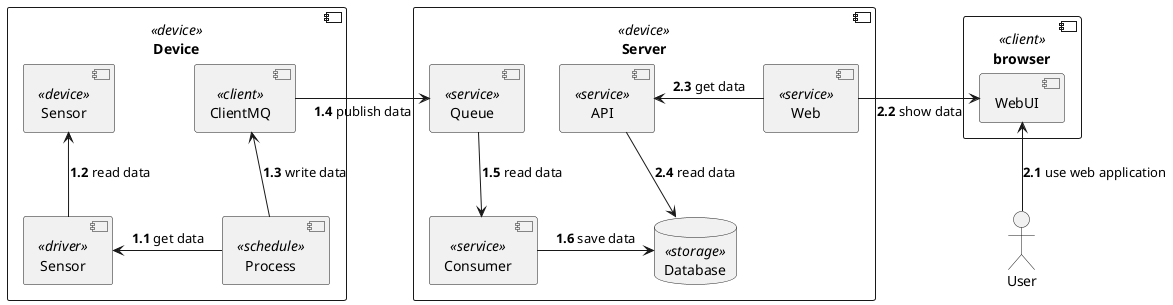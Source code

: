 @startuml

component Device <<device>> {
    component Sensor <<device>>
    component Process <<schedule>>
    component Driver as "Sensor" <<driver>>
    component ClientMQ <<client>>
}

Process -left-> Driver : **1.1** get data
Driver -up-> Sensor : **1.2** read data
Process -up-> ClientMQ : **1.3** write data

component Server <<device>> {
    component Queue <<service>>
    component Consumer <<service>>
    database Database <<storage>>
    component API <<service>>
    component Web <<service>>
}

ClientMQ -right-> Queue : **1.4** publish data
Queue --> Consumer : **1.5** read data
Consumer -right-> Database : **1.6** save data
Database <-up- API : **2.4** read data
API <-right- Web : **2.3** get data

component browser <<client>> {
    component WebUI
}

Web -right-> WebUI : **2.2** show data

actor User

WebUI <-down- User : **2.1** use web application

@enduml

